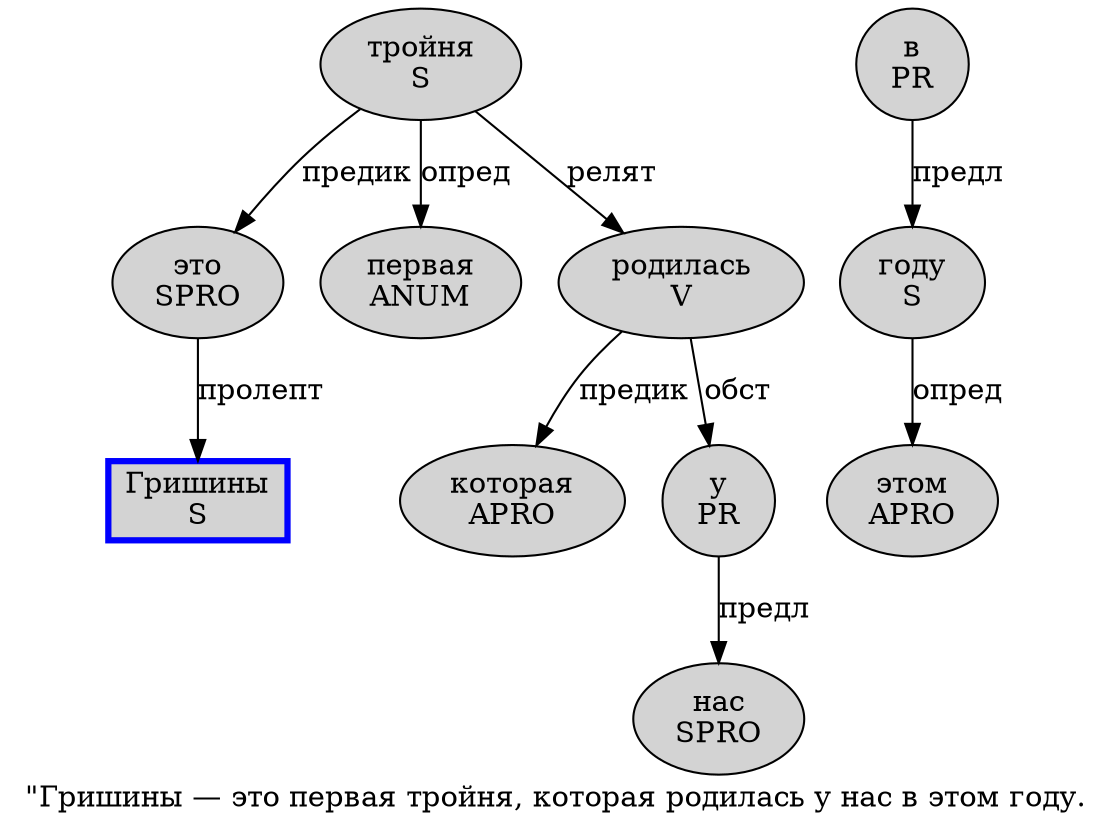 digraph SENTENCE_755 {
	graph [label="\"Гришины — это первая тройня, которая родилась у нас в этом году."]
	node [style=filled]
		1 [label="Гришины
S" color=blue fillcolor=lightgray penwidth=3 shape=box]
		3 [label="это
SPRO" color="" fillcolor=lightgray penwidth=1 shape=ellipse]
		4 [label="первая
ANUM" color="" fillcolor=lightgray penwidth=1 shape=ellipse]
		5 [label="тройня
S" color="" fillcolor=lightgray penwidth=1 shape=ellipse]
		7 [label="которая
APRO" color="" fillcolor=lightgray penwidth=1 shape=ellipse]
		8 [label="родилась
V" color="" fillcolor=lightgray penwidth=1 shape=ellipse]
		9 [label="у
PR" color="" fillcolor=lightgray penwidth=1 shape=ellipse]
		10 [label="нас
SPRO" color="" fillcolor=lightgray penwidth=1 shape=ellipse]
		11 [label="в
PR" color="" fillcolor=lightgray penwidth=1 shape=ellipse]
		12 [label="этом
APRO" color="" fillcolor=lightgray penwidth=1 shape=ellipse]
		13 [label="году
S" color="" fillcolor=lightgray penwidth=1 shape=ellipse]
			5 -> 3 [label="предик"]
			5 -> 4 [label="опред"]
			5 -> 8 [label="релят"]
			13 -> 12 [label="опред"]
			3 -> 1 [label="пролепт"]
			9 -> 10 [label="предл"]
			11 -> 13 [label="предл"]
			8 -> 7 [label="предик"]
			8 -> 9 [label="обст"]
}